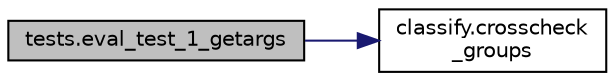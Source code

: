 digraph "tests.eval_test_1_getargs"
{
  edge [fontname="Helvetica",fontsize="10",labelfontname="Helvetica",labelfontsize="10"];
  node [fontname="Helvetica",fontsize="10",shape=record];
  rankdir="LR";
  Node1 [label="tests.eval_test_1_getargs",height=0.2,width=0.4,color="black", fillcolor="grey75", style="filled", fontcolor="black"];
  Node1 -> Node2 [color="midnightblue",fontsize="10",style="solid",fontname="Helvetica"];
  Node2 [label="classify.crosscheck\l_groups",height=0.2,width=0.4,color="black", fillcolor="white", style="filled",URL="$namespaceclassify.html#ad3d37310e4719022d61524cf3f147bf8"];
}
